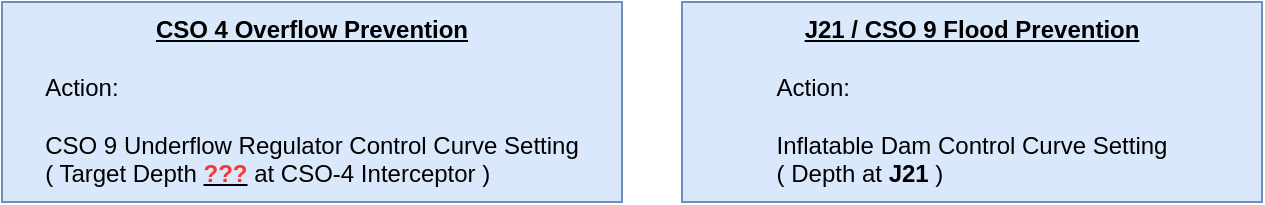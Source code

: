<mxfile version="24.2.1" type="device">
  <diagram name="Page-1" id="GbqTOrsJC01MTlmypGBZ">
    <mxGraphModel dx="954" dy="583" grid="1" gridSize="10" guides="1" tooltips="1" connect="1" arrows="1" fold="1" page="1" pageScale="1" pageWidth="850" pageHeight="1100" math="0" shadow="0">
      <root>
        <mxCell id="0" />
        <mxCell id="1" parent="0" />
        <mxCell id="WTJ01US_HxRF4tWCxPZV-1" value="&lt;b&gt;&lt;u&gt;J21 / CSO 9 Flood Prevention&lt;/u&gt;&lt;/b&gt;&lt;div&gt;&lt;b&gt;&lt;u&gt;&lt;br&gt;&lt;/u&gt;&lt;/b&gt;&lt;/div&gt;&lt;div style=&quot;text-align: left;&quot;&gt;Action:&lt;/div&gt;&lt;div style=&quot;text-align: left;&quot;&gt;&lt;b&gt;&lt;u&gt;&lt;br&gt;&lt;/u&gt;&lt;/b&gt;&lt;/div&gt;&lt;div style=&quot;text-align: left;&quot;&gt;Inflatable Dam Control Curve Setting&lt;/div&gt;&lt;div style=&quot;text-align: left;&quot;&gt;( Depth at &lt;b&gt;J21&lt;/b&gt; )&lt;/div&gt;" style="rounded=0;whiteSpace=wrap;html=1;fillColor=#dae8fc;strokeColor=#6c8ebf;" vertex="1" parent="1">
          <mxGeometry x="470" y="200" width="290" height="100" as="geometry" />
        </mxCell>
        <mxCell id="WTJ01US_HxRF4tWCxPZV-3" value="&lt;b&gt;&lt;u&gt;CSO 4 Overflow Prevention&lt;/u&gt;&lt;/b&gt;&lt;div&gt;&lt;b&gt;&lt;u&gt;&lt;br&gt;&lt;/u&gt;&lt;/b&gt;&lt;/div&gt;&lt;div style=&quot;text-align: left;&quot;&gt;Action:&lt;/div&gt;&lt;blockquote style=&quot;margin: 0 0 0 40px; border: none; padding: 0px;&quot;&gt;&lt;div style=&quot;text-align: left;&quot;&gt;&lt;b&gt;&lt;u&gt;&lt;br&gt;&lt;/u&gt;&lt;/b&gt;&lt;/div&gt;&lt;/blockquote&gt;&lt;span style=&quot;text-align: left; background-color: initial;&quot;&gt;CSO 9 Underflow Regulator Control Curve Setting&lt;/span&gt;&lt;br&gt;&lt;div style=&quot;text-align: left;&quot;&gt;( Target Depth &lt;b&gt;&lt;u&gt;&lt;font color=&quot;#ff3333&quot;&gt;???&lt;/font&gt;&lt;/u&gt;&lt;/b&gt; at CSO-4 Interceptor )&lt;/div&gt;" style="rounded=0;whiteSpace=wrap;html=1;fillColor=#dae8fc;strokeColor=#6c8ebf;" vertex="1" parent="1">
          <mxGeometry x="130" y="200" width="310" height="100" as="geometry" />
        </mxCell>
      </root>
    </mxGraphModel>
  </diagram>
</mxfile>
